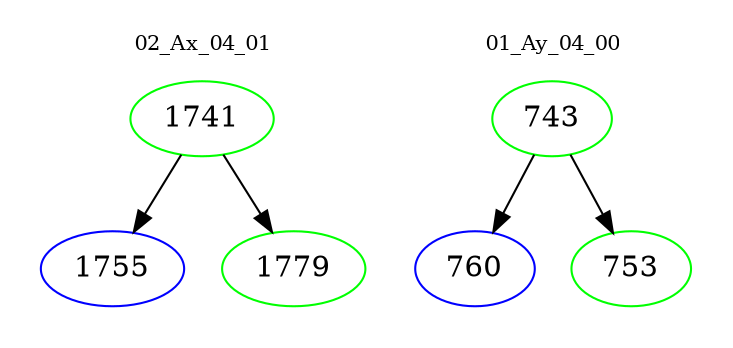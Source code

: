 digraph{
subgraph cluster_0 {
color = white
label = "02_Ax_04_01";
fontsize=10;
T0_1741 [label="1741", color="green"]
T0_1741 -> T0_1755 [color="black"]
T0_1755 [label="1755", color="blue"]
T0_1741 -> T0_1779 [color="black"]
T0_1779 [label="1779", color="green"]
}
subgraph cluster_1 {
color = white
label = "01_Ay_04_00";
fontsize=10;
T1_743 [label="743", color="green"]
T1_743 -> T1_760 [color="black"]
T1_760 [label="760", color="blue"]
T1_743 -> T1_753 [color="black"]
T1_753 [label="753", color="green"]
}
}
